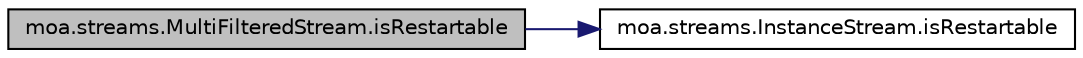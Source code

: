 digraph G
{
  edge [fontname="Helvetica",fontsize="10",labelfontname="Helvetica",labelfontsize="10"];
  node [fontname="Helvetica",fontsize="10",shape=record];
  rankdir=LR;
  Node1 [label="moa.streams.MultiFilteredStream.isRestartable",height=0.2,width=0.4,color="black", fillcolor="grey75", style="filled" fontcolor="black"];
  Node1 -> Node2 [color="midnightblue",fontsize="10",style="solid",fontname="Helvetica"];
  Node2 [label="moa.streams.InstanceStream.isRestartable",height=0.2,width=0.4,color="black", fillcolor="white", style="filled",URL="$interfacemoa_1_1streams_1_1InstanceStream.html#a95411d74002d5a448058876251534b8b",tooltip="Gets whether this stream can restart."];
}
